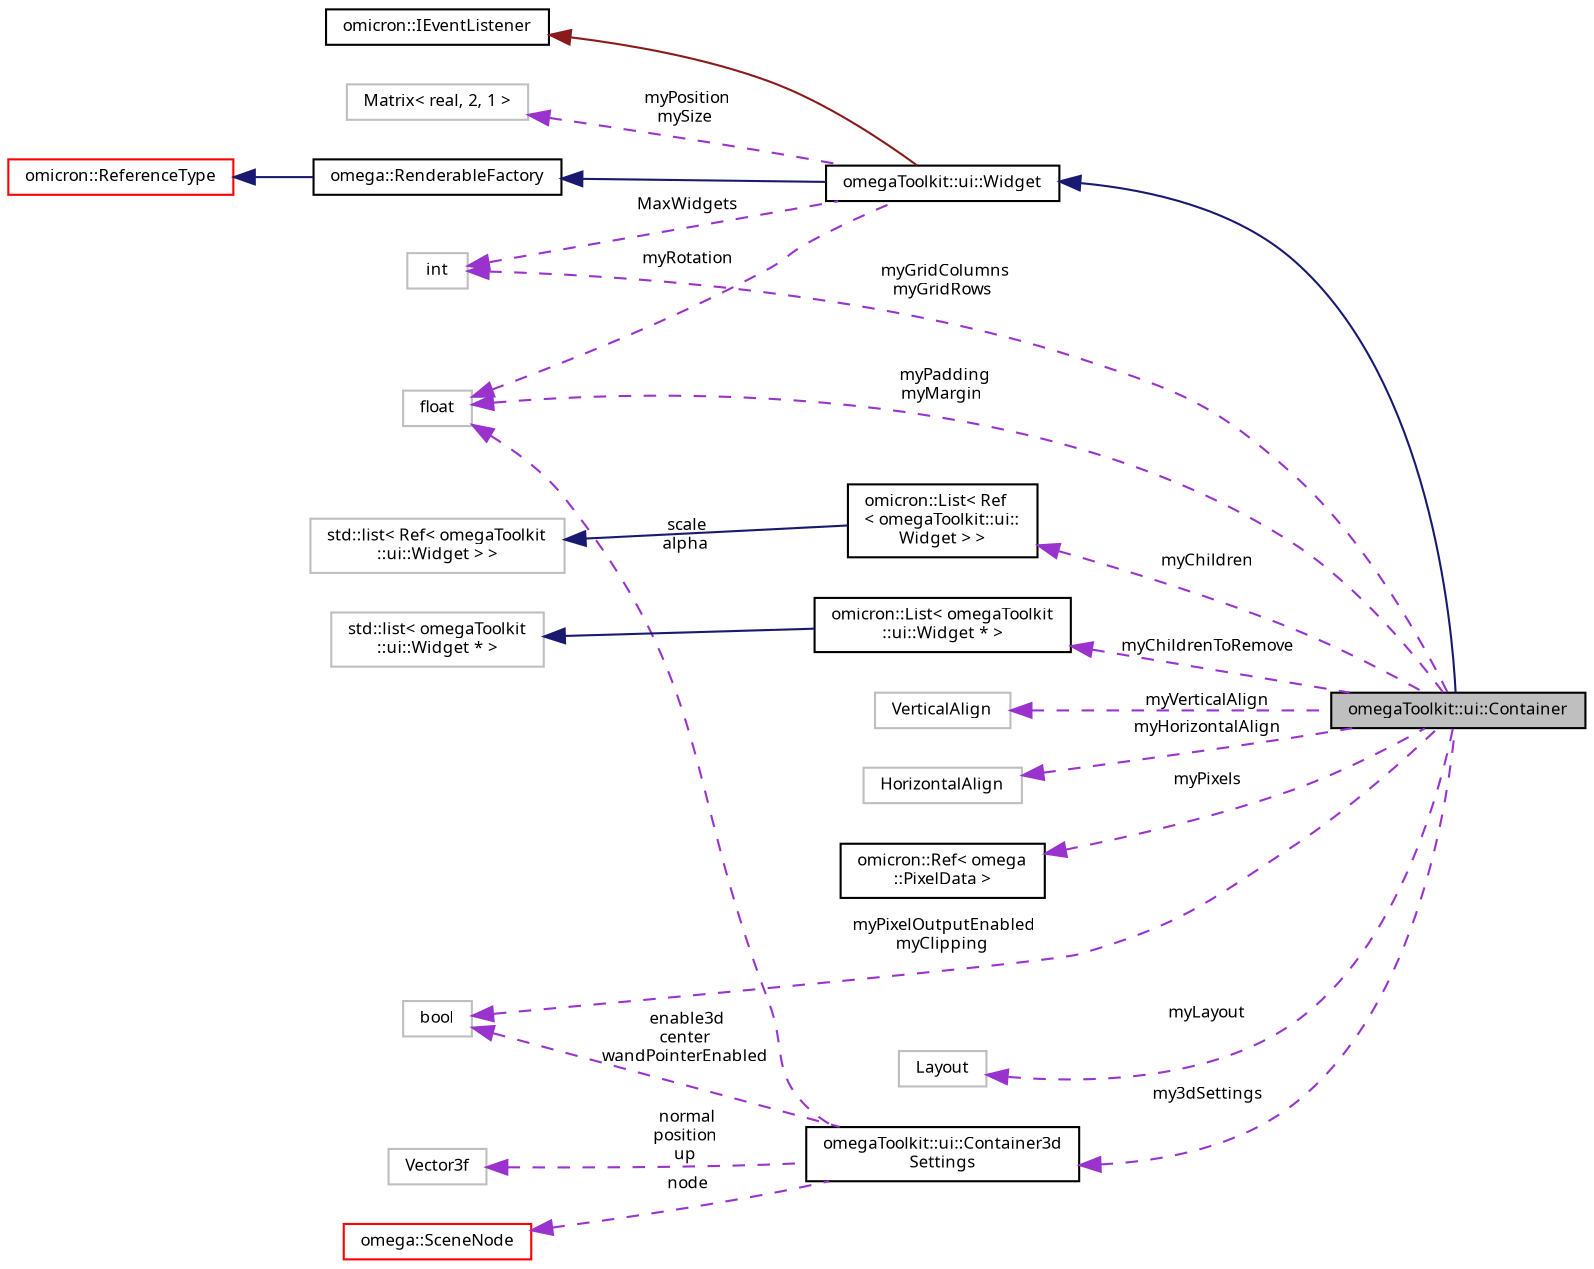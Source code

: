digraph "omegaToolkit::ui::Container"
{
  bgcolor="transparent";
  edge [fontname="FreeSans.ttf",fontsize="8",labelfontname="FreeSans.ttf",labelfontsize="8"];
  node [fontname="FreeSans.ttf",fontsize="8",shape=record];
  rankdir="LR";
  Node1 [label="omegaToolkit::ui::Container",height=0.2,width=0.4,color="black", fillcolor="grey75", style="filled", fontcolor="black"];
  Node2 -> Node1 [dir="back",color="midnightblue",fontsize="8",style="solid",fontname="FreeSans.ttf"];
  Node2 [label="omegaToolkit::ui::Widget",height=0.2,width=0.4,color="black",URL="$classomega_toolkit_1_1ui_1_1_widget.html"];
  Node3 -> Node2 [dir="back",color="midnightblue",fontsize="8",style="solid",fontname="FreeSans.ttf"];
  Node3 [label="omega::RenderableFactory",height=0.2,width=0.4,color="black",URL="$classomega_1_1_renderable_factory.html",tooltip="Base class for objects that can create renderables. "];
  Node4 -> Node3 [dir="back",color="midnightblue",fontsize="8",style="solid",fontname="FreeSans.ttf"];
  Node4 [label="omicron::ReferenceType",height=0.2,width=0.4,color="red",URL="$classomicron_1_1_reference_type.html",tooltip="Implements a base class for reference-counted types. "];
  Node5 -> Node2 [dir="back",color="firebrick4",fontsize="8",style="solid",fontname="FreeSans.ttf"];
  Node5 [label="omicron::IEventListener",height=0.2,width=0.4,color="black",URL="$classomicron_1_1_i_event_listener.html",tooltip="The IEventListener interface is implemented by objects that can receive and process events..."];
  Node6 -> Node2 [dir="back",color="darkorchid3",fontsize="8",style="dashed",label=" myRotation" ,fontname="FreeSans.ttf"];
  Node6 [label="float",height=0.2,width=0.4,color="grey75"];
  Node7 -> Node2 [dir="back",color="darkorchid3",fontsize="8",style="dashed",label=" myPosition\nmySize" ,fontname="FreeSans.ttf"];
  Node7 [label="Matrix\< real, 2, 1 \>",height=0.2,width=0.4,color="grey75"];
  Node8 -> Node2 [dir="back",color="darkorchid3",fontsize="8",style="dashed",label=" MaxWidgets" ,fontname="FreeSans.ttf"];
  Node8 [label="int",height=0.2,width=0.4,color="grey75"];
  Node9 -> Node1 [dir="back",color="darkorchid3",fontsize="8",style="dashed",label=" myChildren" ,fontname="FreeSans.ttf"];
  Node9 [label="omicron::List\< Ref\l\< omegaToolkit::ui::\lWidget \> \>",height=0.2,width=0.4,color="black",URL="$classomicron_1_1_list.html"];
  Node10 -> Node9 [dir="back",color="midnightblue",fontsize="8",style="solid",fontname="FreeSans.ttf"];
  Node10 [label="std::list\< Ref\< omegaToolkit\l::ui::Widget \> \>",height=0.2,width=0.4,color="grey75",tooltip="STL class. "];
  Node11 -> Node1 [dir="back",color="darkorchid3",fontsize="8",style="dashed",label=" myChildrenToRemove" ,fontname="FreeSans.ttf"];
  Node11 [label="omicron::List\< omegaToolkit\l::ui::Widget * \>",height=0.2,width=0.4,color="black",URL="$classomicron_1_1_list.html"];
  Node12 -> Node11 [dir="back",color="midnightblue",fontsize="8",style="solid",fontname="FreeSans.ttf"];
  Node12 [label="std::list\< omegaToolkit\l::ui::Widget * \>",height=0.2,width=0.4,color="grey75",tooltip="STL class. "];
  Node13 -> Node1 [dir="back",color="darkorchid3",fontsize="8",style="dashed",label=" myVerticalAlign" ,fontname="FreeSans.ttf"];
  Node13 [label="VerticalAlign",height=0.2,width=0.4,color="grey75"];
  Node14 -> Node1 [dir="back",color="darkorchid3",fontsize="8",style="dashed",label=" myHorizontalAlign" ,fontname="FreeSans.ttf"];
  Node14 [label="HorizontalAlign",height=0.2,width=0.4,color="grey75"];
  Node6 -> Node1 [dir="back",color="darkorchid3",fontsize="8",style="dashed",label=" myPadding\nmyMargin" ,fontname="FreeSans.ttf"];
  Node15 -> Node1 [dir="back",color="darkorchid3",fontsize="8",style="dashed",label=" myPixels" ,fontname="FreeSans.ttf"];
  Node15 [label="omicron::Ref\< omega\l::PixelData \>",height=0.2,width=0.4,color="black",URL="$classomicron_1_1_ref.html"];
  Node8 -> Node1 [dir="back",color="darkorchid3",fontsize="8",style="dashed",label=" myGridColumns\nmyGridRows" ,fontname="FreeSans.ttf"];
  Node16 -> Node1 [dir="back",color="darkorchid3",fontsize="8",style="dashed",label=" myPixelOutputEnabled\nmyClipping" ,fontname="FreeSans.ttf"];
  Node16 [label="bool",height=0.2,width=0.4,color="grey75"];
  Node17 -> Node1 [dir="back",color="darkorchid3",fontsize="8",style="dashed",label=" myLayout" ,fontname="FreeSans.ttf"];
  Node17 [label="Layout",height=0.2,width=0.4,color="grey75"];
  Node18 -> Node1 [dir="back",color="darkorchid3",fontsize="8",style="dashed",label=" my3dSettings" ,fontname="FreeSans.ttf"];
  Node18 [label="omegaToolkit::ui::Container3d\lSettings",height=0.2,width=0.4,color="black",URL="$structomega_toolkit_1_1ui_1_1_container3d_settings.html"];
  Node6 -> Node18 [dir="back",color="darkorchid3",fontsize="8",style="dashed",label=" scale\nalpha" ,fontname="FreeSans.ttf"];
  Node19 -> Node18 [dir="back",color="darkorchid3",fontsize="8",style="dashed",label=" normal\nposition\nup" ,fontname="FreeSans.ttf"];
  Node19 [label="Vector3f",height=0.2,width=0.4,color="grey75"];
  Node20 -> Node18 [dir="back",color="darkorchid3",fontsize="8",style="dashed",label=" node" ,fontname="FreeSans.ttf"];
  Node20 [label="omega::SceneNode",height=0.2,width=0.4,color="red",URL="$classomega_1_1_scene_node.html",tooltip="Represents a node in the omegalib scene graph. "];
  Node16 -> Node18 [dir="back",color="darkorchid3",fontsize="8",style="dashed",label=" enable3d\ncenter\nwandPointerEnabled" ,fontname="FreeSans.ttf"];
}
